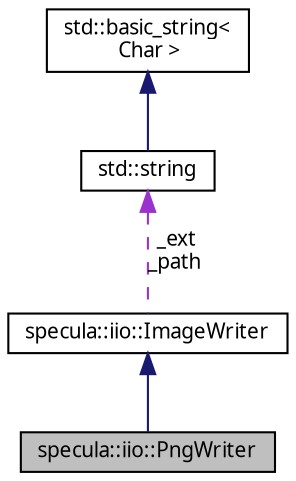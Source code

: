 digraph "specula::iio::PngWriter"
{
 // LATEX_PDF_SIZE
  bgcolor="transparent";
  edge [fontname="Iosevka",fontsize="10",labelfontname="Iosevka",labelfontsize="10"];
  node [fontname="Iosevka",fontsize="10",shape=record];
  Node1 [label="specula::iio::PngWriter",height=0.2,width=0.4,color="black", fillcolor="grey75", style="filled", fontcolor="black",tooltip="PNG image writer class."];
  Node2 -> Node1 [dir="back",color="midnightblue",fontsize="10",style="solid",fontname="Iosevka"];
  Node2 [label="specula::iio::ImageWriter",height=0.2,width=0.4,color="black",URL="$classspecula_1_1iio_1_1ImageWriter.html",tooltip="Base image writer class."];
  Node3 -> Node2 [dir="back",color="darkorchid3",fontsize="10",style="dashed",label=" _ext\n_path" ,fontname="Iosevka"];
  Node3 [label="std::string",height=0.2,width=0.4,color="black",tooltip=" "];
  Node4 -> Node3 [dir="back",color="midnightblue",fontsize="10",style="solid",fontname="Iosevka"];
  Node4 [label="std::basic_string\<\l Char \>",height=0.2,width=0.4,color="black",tooltip=" "];
}
